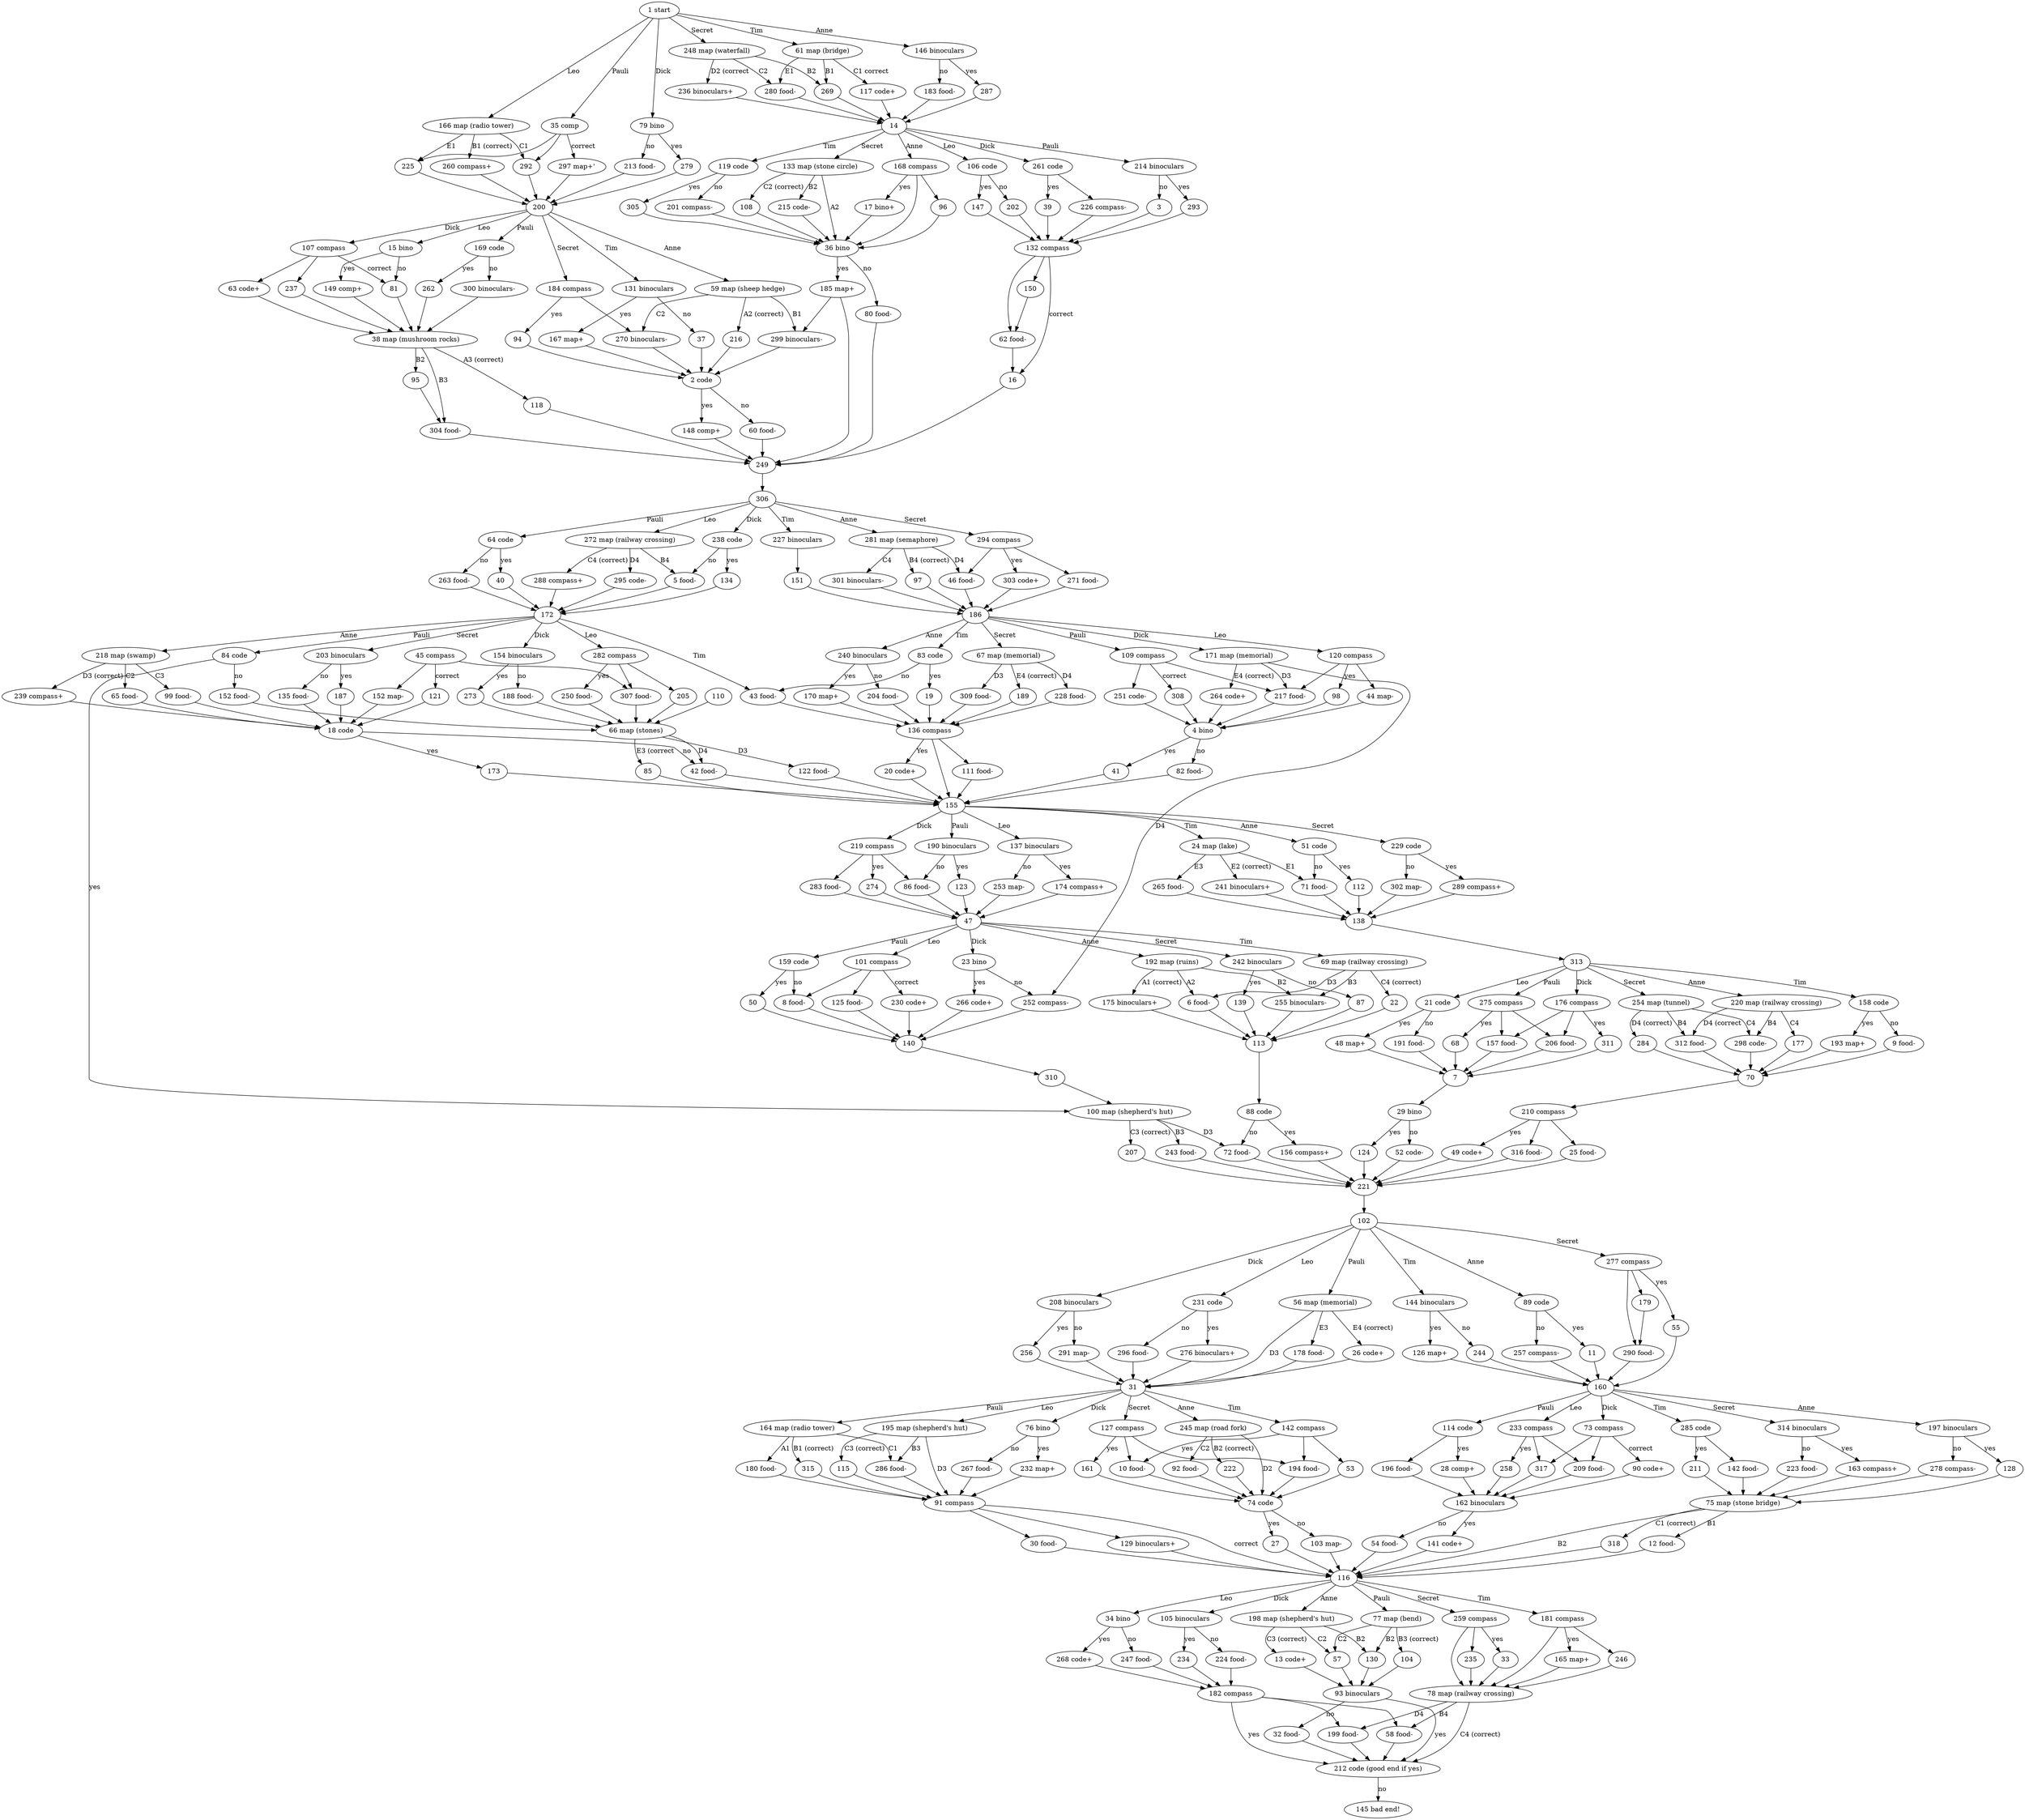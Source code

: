 digraph ghosttrain {
    1 [label="1 start"]
    1 -> 166 [label="Leo"]
    1 -> 79 [label="Dick"]
    1 -> 35 [label="Pauli"]
    1 -> 146 [label="Anne"]
    1 -> 61 [label="Tim"]
    1 -> 248 [label="Secret"]

    2 [label="2 code"]
    2 -> 148 [label="yes"]
    2 -> 60 [label="no"]

    3 -> 132

    4 [label="4 bino"]
    4 -> 41 [label="yes"]
    4 -> 82 [label="no"]

    5 [label="5 food-"]
    5 -> 172

    6 [label="6 food-"]
    6 -> 113

    7 -> 29

    8 [label="8 food-"]
    8 -> 140

    9 [label="9 food-"]
    9 -> 70

    10 [label="10 food-"]
    10 -> 74

    11 -> 160

    12 [label="12 food-"]
    12 -> 116

    13 [label="13 code+"]
    13 -> 93

    14 -> 106 [label="Leo"]
    14 -> 261 [label="Dick"]
    14 -> 214 [label="Pauli"]
    14 -> 168 [label="Anne"]
    14 -> 119 [label="Tim"]
    14 -> 133 [label="Secret"]

    15 [label="15 bino"]
    15 -> 149 [label="yes"]
    15 -> 81 [label="no"]

    16 -> 249

    17 [label="17 bino+"]
    17 -> 36

    18 [label="18 code"]
    18 -> 173 [label="yes"]
    18 -> 42 [label="no"]

    19 -> 136

    20 [label="20 code+"]
    20 -> 155

    21 [label="21 code"]
    21 -> 48 [label="yes"]
    21 -> 191 [label="no"]

    22 -> 113

    23 [label="23 bino"]
    23 -> 266 [label="yes"]
    23 -> 252 [label="no"]

    24 [label="24 map (lake)"]
    24 -> 241 [label="E2 (correct)"]
    24 -> 265 [label="E3"]
    24 -> 71 [label="E1"]

    25 [label="25 food-"]
    25 -> 221

    26 [label="26 code+"]
    26 -> 31

    27 -> 116 # First duplicate

    28 [label="28 comp+"]
    28 -> 162

    29 [label="29 bino"]
    29 -> 124 [label="yes"]
    29 -> 52 [label="no"]

    30 [label="30 food-"]
    30 -> 116

    31 -> 195 [label="Leo"]
    31 -> 76 [label="Dick"]
    31 -> 164 [label="Pauli"]
    31 -> 245 [label="Anne"]
    31 -> 143 [label="Tim"]
    31 -> 127 [label="Secret"]

    32 [label="32 food-"]
    32 -> 212

    33 -> 78

    34 [label="34 bino"]
    34 -> 268 [label="yes"]
    34 -> 247 [label="no"]

    35 [label="35 comp"]
    35 -> 297 [label="correct"]
    35 -> 225
    35 -> 292

    36 [label="36 bino"]
    36 -> 185 [label="yes"]
    36 -> 80 [label="no"]

    37 -> 2

    38 [label="38 map (mushroom rocks)"]
    38 -> 118 [label="A3 (correct)"]
    38 -> 95 [label="B2"]
    38 -> 304 [label="B3"]

    39 -> 132

    40 -> 172

    41 -> 155

    42 [label="42 food-"]
    42 -> 155

    43 [label="43 food-"]
    43 -> 136

    44 [label="44 map-"]
    44 -> 4

    45 [label="45 compass"]
    45 -> 121 [label="correct"]
    45 -> 153
    45 -> 307

    46 [label="46 food-"]
    46 -> 186

    47 -> 101 [label="Leo"]
    47 -> 23 [label="Dick"]
    47 -> 159 [label="Pauli"]
    47 -> 192 [label="Anne"]
    47 -> 69 [label="Tim"]
    47 -> 242 [label="Secret"]

    48 [label="48 map+"]
    48 -> 7

    49 [label="49 code+"]
    49 -> 221

    50 -> 140

    51 [label="51 code"]
    51 -> 112 [label="yes"]
    51 -> 71 [label="no"]

    52 [label="52 code-"]
    52 -> 221

    53 -> 74

    54 [label="54 food-"]
    54 -> 116

    55 -> 160

    56 [label="56 map (memorial)"]
    56 -> 31 [label="D3"]
    56 -> 178 [label="E3"]
    56 -> 26 [label="E4 (correct)"]

    57 -> 93

    58 [label="58 food-"]
    58 -> 212

    59 [label="59 map (sheep hedge)"]
    59 -> 270 [label="C2"]
    59 -> 216 [label="A2 (correct)"]
    59 -> 299 [label="B1"]

    60 [label="60 food-"]
    60 -> 249

    61 [label="61 map (bridge)"]
    61 -> 280 [label="E1"]
    61 -> 269 [label="B1"]
    61 -> 117 [label="C1 correct"]

    62 [label="62 food-"]
    62 -> 16

    63 [label="63 code+"]
    63 -> 38

    64 [label="64 code"]
    64 -> 40 [label="yes"]
    64 -> 263 [label="no"]

    65 [label="65 food-"]
    65 -> 18

    66 [label="66 map (stones)"]
    66 -> 42 [label="D4"]
    66 -> 122 [label="D3"]
    66 -> 85 [label="E3 (correct"]

    67 [label="67 map (memorial)"]
    67 -> 309 [label="D3"]
    67 -> 189 [label="E4 (correct)"]
    67 -> 228 [label="D4"]

    68 -> 7

    69 [label="69 map (railway crossing)"]
    69 -> 22 [label="C4 (correct)"]
    69 -> 6 [label="D3"]
    69 -> 255 [label="B3"]

    70 -> 210

    71 [label="71 food-"]
    71 -> 138

    72 [label="72 food-"]
    72 -> 221

    73 [label="73 compass"]
    73 -> 90 [label="correct"]
    73 -> 317
    73 -> 209

    74 [label="74 code"]
    74 -> 27 [label="yes"]
    74 -> 103 [label="no"]

    75 [label="75 map (stone bridge)"]
    75 -> 12 [label="B1"]
    75 -> 318 [label="C1 (correct)"]
    75 -> 116 [label="B2"]

    76 [label="76 bino"]
    76 -> 232 [label="yes"]
    76 -> 267 [label="no"]

    77 [label="77 map (bend)"]
    77 -> 130 [label="B2"]
    77 -> 104 [label="B3 (correct)"]
    77 -> 57 [label="C2"]

    78 [label="78 map (railway crossing)"]
    78 -> 58 [label="B4"]
    78 -> 199 [label="D4"]
    78 -> 212 [label="C4 (correct)"]

    79 [label="79 bino"]
    79 -> 279 [label="yes"]
    79 -> 213 [label="no"]

    80 [label="80 food-"]
    80 -> 249

    81 -> 38

    82 [label="82 food-"]
    82 -> 155

    83 [label="83 code"]
    83 -> 19 [label="yes"]
    83 -> 43 [label="no"]

    84 [label="84 code"]
    84 -> 100 [label="yes"]
    84 -> 152 [label="no"]

    85 -> 155

    86 [label="86 food-"]
    86 -> 47

    88 [label="87 food-"]
    87 -> 113

    88 [label="88 code"]
    88 -> 156 [label="yes"]
    88 -> 72 [label="no"]

    89 [label="89 code"]
    89 -> 11 [label="yes"]
    89 -> 257 [label="no"]

    90 [label="90 code+"]
    90 -> 162

    91 [label="91 compass"]
    91 -> 116 [label="correct"]
    91 -> 30
    91 -> 129

    92 [label="92 food-"]
    92 -> 74

    93 [label="93 binoculars"]
    93 -> 212 [label="yes"]
    93 -> 32 [label="no"]

    94 -> 2

    95 -> 304

    96 -> 36

    97 -> 186

    98 -> 4

    99 [label="99 food-"]
    99 -> 18

    100 [label="100 map (shepherd's hut)"]
    100 -> 72 [label="D3"]
    100 -> 243 [label="B3"]
    100 -> 207 [label="C3 (correct)"]

    101 [label="101 compass"]
    101 -> 230 [label="correct"]
    101 -> 125
    101 -> 8

    102 -> 231 [label="Leo"]
    102 -> 208 [label="Dick"]
    102 -> 56 [label="Pauli"]
    102 -> 89 [label="Anne"]
    102 -> 144 [label="Tim"]
    102 -> 277 [label="Secret"]

    103 [label="103 map-"]
    103 -> 116

    104 -> 93

    105 [label="105 binoculars"]
    105 -> 234 [label="yes"]
    105 -> 224 [label="no"]

    106 [label="106 code"]
    106 -> 147 [label="yes"]
    106 -> 202 [label="no"]

    107 [label="107 compass"]
    107 -> 81 [label="correct"]
    107 -> 237
    107 -> 63

    108 -> 36

    109 [label="109 compass"]
    109 -> 308 [label="correct"]
    109 -> 217
    109 -> 251

    110 -> 66

    111 [label="111 food-"]
    111 -> 155

    112 -> 138

    113 -> 88

    114 [label="114 code"]
    114 -> 28 [label="yes"]
    114 -> 196

    115 -> 91

    116 -> 34 [label="Leo"]
    116 -> 105 [label="Dick"]
    116 -> 77 [label="Pauli"]
    116 -> 198 [label="Anne"]
    116 -> 181 [label="Tim"]
    116 -> 259 [label="Secret"]

    117 [label="117 code+"]
    117 -> 14

    118 -> 249

    119 [label="119 code"]
    119 -> 305 [label="yes"]
    119 -> 201 [label="no"]

    120 [label="120 compass"]
    120 -> 98 [label="yes"]
    120 -> 44
    120 -> 217

    121 -> 18

    122 [label="122 food-"]
    122 -> 155

    123 -> 47

    124 -> 221

    125 [label="125 food-"]
    125 -> 140

    126 [label="126 map+"]
    126 -> 160

    127 [label="127 compass"]
    127 -> 161 [label="yes"]
    127 -> 10
    127 -> 194

    128 -> 75

    129 [label="129 binoculars+"]
    129 -> 116

    130 -> 93

    131 [label="131 binoculars"]
    131 -> 167 [label="yes"]
    131 -> 37 [label="no"]

    132 [label="132 compass"]
    132 -> 16 [label="correct"]
    132 -> 62
    132 -> 150

    133 [label="133 map (stone circle)"]
    133 -> 36 [label="A2"]
    133 -> 215 [label="B2"]
    133 -> 108 [label="C2 (correct)"]

    134 -> 172

    135 [label="135 food-"]
    135 -> 18

    136 [label="136 compass"]
    136 -> 20 [label="Yes"] # Unclear
    136 -> 155
    136 -> 111

    137 [label="137 binoculars"]
    137 -> 174 [label="yes"]
    137 -> 253 [label="no"]

    138 -> 313

    139 -> 113

    140 -> 310

    141 [label="141 code+"]
    141 -> 116

    142 [label="142 food-"]
    142 -> 75

    143 [label="142 compass"]
    143 -> 10 [label="yes"]
    143 -> 53
    143 -> 194

    144 [label="144 binoculars"]
    144 -> 126 [label="yes"]
    144 -> 244 [label="no"]

    145 [label="145 bad end!"]

    146 [label="146 binoculars"]
    146 -> 287 [label="yes"]
    146 -> 183 [label="no"]

    147 -> 132

    148 [label="148 comp+"]
    148 -> 249

    149 [label="149 comp+"]
    149 -> 38

    150 -> 62

    151 -> 186

    152 [label="152 food-"]
    152 -> 66

    153 [label="152 map-"]
    153 -> 18

    154 [label="154 binoculars"]
    154 -> 273 [label="yes"]
    154 -> 188 [label="no"]

    155 -> 137 [label="Leo"]
    155 -> 219 [label="Dick"]
    155 -> 190 [label="Pauli"]
    155 -> 51 [label="Anne"]
    155 -> 24 [label="Tim"]
    155 -> 229 [label="Secret"]

    156 [label="156 compass+"]
    156 -> 221

    157 [label="157 food-"]
    157 -> 7

    158 [label="158 code"]
    158 -> 193 [label="yes"]
    158 -> 9 [label="no"]

    159 [label="159 code"]
    159 -> 50 [label="yes"]
    159 -> 8 [label="no"]

    160 -> 233 [label="Leo"]
    160 -> 73 [label="Dick"]
    160 -> 114 [label="Pauli"]
    160 -> 197 [label="Anne"]
    160 -> 285 [label="Tim"]
    160 -> 314 [label="Secret"]

    161 -> 74

    162 [label="162 binoculars"]
    162 -> 141 [label="yes"]
    162 -> 54 [label="no"]

    163 [label="163 compass+"]
    163 -> 75

    164 [label="164 map (radio tower)"]
    164 -> 180 [label="A1"]
    164 -> 315 [label="B1 (correct)"]
    164 -> 286 [label="C1"]

    165 [label="165 map+"]
    165 -> 78

    166 [label="166 map (radio tower)"]
    166 -> 260 [label="B1 (correct)"] # Note, different than at 164
    166 -> 292 [label="C1"]
    166 -> 225 [label="E1"]

    167 [label="167 map+"]
    167 -> 2

    168 [label="168 compass"]
    168 -> 17 [label="yes"]
    168 -> 96
    168 -> 36

    169 [label="169 code"]
    169 -> 262 [label="yes"]
    169 -> 300 [label="no"]

    170 [label="170 map+"]
    170 -> 136

    171 [label="171 map (memorial)"]
    171 -> 264 [label="E4 (correct)"]
    171 -> 252 [label="D4"]
    171 -> 217 [label="D3"]

    172 -> 282 [label="Leo"]
    172 -> 154 [label="Dick"]
    172 -> 84 [label="Pauli"]
    172 -> 218 [label="Anne"]
    172 -> 43 [label="Tim"]
    172 -> 203 [label="Secret"]

    173 -> 155

    174 [label="174 compass+"]
    174 -> 47

    175 [label="175 binoculars+"]
    175 -> 113

    176 [label="176 compass"]
    176 -> 311 [label="yes"]
    176 -> 157
    176 -> 206

    177 -> 70

    178 [label="178 food-"]
    178 -> 31

    179 -> 290

    180 [label="180 food-"]
    180 -> 91

    181 [label="181 compass"]
    181 -> 165 [label="yes"]
    181 -> 78
    181 -> 246

    182 [label="182 compass"]
    182 -> 212 [label="yes"]
    182 -> 199
    182 -> 58

    183 [label="183 food-"]
    183 -> 14

    184 [label="184 compass"]
    184 -> 94 [label="yes"]
    184 -> 270
    185 -> 299

    185 [label="185 map+"]
    185 -> 249

    186 -> 120 [label="Leo"]
    186 -> 171 [label="Dick"]
    186 -> 109 [label="Pauli"]
    186 -> 240 [label="Anne"]
    186 -> 83 [label="Tim"]
    186 -> 67 [label="Secret"]

    187 -> 18

    188 [label="188 food-"]
    188 -> 66

    189 -> 136

    190 [label="190 binoculars"]
    190 -> 123 [label="yes"]
    190 -> 86 [label="no"]

    191 [label="191 food-"]
    191 -> 7

    192 [label="192 map (ruins)"]
    192 -> 175 [label="A1 (correct)"]
    192 -> 6 [label="A2"]
    192 -> 255 [label="B2"]

    193 [label="193 map+"]
    193 -> 70

    194 [label="194 food-"]
    194 -> 74

    195 [label="195 map (shepherd's hut)"]
    195 -> 286 [label="B3"]
    195 -> 91 [label="D3"]
    195 -> 115 [label="C3 (correct)"]

    196 [label="196 food-"]
    196 -> 162

    197 [label="197 binoculars"]
    197 -> 128 [label="yes"]
    197 -> 278 [label="no"]

    198 [label="198 map (shepherd's hut)"]
    198 -> 130 [label="B2"]
    198 -> 57 [label="C2"]
    198 -> 13 [label="C3 (correct)"]

    199 [label="199 food-"]
    199 -> 212

    200 -> 15 [label="Leo"]
    200 -> 107 [label="Dick"]
    200 -> 169 [label="Pauli"]
    200 -> 59 [label="Anne"]
    200 -> 131 [label="Tim"]
    200 -> 184 [label="Secret"]

    201 [label="201 compass-"]
    201 -> 36

    202 -> 132

    203 [label="203 binoculars"]
    203 -> 187 [label="yes"]
    203 -> 135 [label="no"]

    204 [label="204 food-"]
    204 -> 136

    205 -> 66

    206 [label="206 food-"]
    206 -> 7

    207 -> 221

    208 [label="208 binoculars"]
    208 -> 256 [label="yes"]
    208 -> 291 [label="no"]

    209 [label="209 food-"]
    209 -> 162

    210 [label="210 compass"]
    210 -> 49 [label="yes"]
    210 -> 25
    210 -> 316

    211 -> 75

    212 [label="212 code (good end if yes)"]
    212 -> 145 [label="no"]

    213 [label="213 food-"]
    213 -> 200

    214 [label="214 binoculars"]
    214 -> 293 [label="yes"]
    214 -> 3 [label="no"]

    215 [label="215 code-"]
    215 -> 36

    216 -> 2

    217 [label="217 food-"]
    217 -> 4

    218 [label="218 map (swamp)"]
    218 -> 65 [label="C2"]
    218 -> 239 [label="D3 (correct)"]
    218 -> 99 [label="C3"]

    219 [label="219 compass"]
    219 -> 274 [label="yes"]
    219 -> 86
    219 -> 283

    220 [label="220 map (railway crossing)"]
    220 -> 298 [label="B4"]
    220 -> 177 [label="C4"]
    220 -> 312 [label="D4 (correct"]

    221 -> 102

    222 -> 74

    223 [label="223 food-"]
    223 -> 75

    224 [label="224 food-"]
    224 -> 182

    225 -> 200

    226 [label="226 compass-"]
    226 -> 132

    227 [label="227 binoculars"]
    227 -> 151

    228 [label="228 food-"]
    228 -> 136

    229 [label="229 code"]
    229 -> 289 [label="yes"]
    229 -> 302 [label="no"]

    230 [label="230 code+"]
    230 -> 140

    231 [label="231 code"]
    231 -> 276 [label="yes"]
    231 -> 296 [label="no"]

    232 [label="232 map+"]
    232 -> 91

    233 [label="233 compass"]
    233 -> 258 [label="yes"]
    233 -> 209
    233 -> 317

    234 -> 182

    235 -> 78

    236 [label="236 binoculars+"]
    236 -> 14

    237 -> 38

    238 [label="238 code"]
    238 -> 134 [label="yes"]
    238 -> 5 [label="no"]

    239 [label="239 compass+"]
    239 -> 18

    240 [label="240 binoculars"]
    240 -> 170 [label="yes"]
    240 -> 204 [label="no"]

    241 [label="241 binoculars+"]
    241 -> 138

    242 [label="242 binoculars"]
    242 -> 139 [label="yes"]
    242 -> 87 [label="no"]

    243 [label="243 food-"]
    243 -> 221

    244 -> 160

    245 [label="245 map (road fork)"]
    245 -> 222 [label="B2 (correct)"]
    245 -> 92 [label="C2"]
    245 -> 74 [label="D2"]

    246 -> 78

    247 [label="247 food-"]
    247 -> 182

    248 [label="248 map (waterfall)"]
    248 -> 236 [label="D2 (correct"]
    248 -> 280 [label="C2"]
    248 -> 269 [label="B2"]

    249 -> 306

    250 [label="250 food-"]
    250 -> 66

    251 [label="251 code-"]
    251 -> 4

    252 [label="252 compass-"]
    252 -> 140

    253 [label="253 map-"]
    253 -> 47

    254 [label="254 map (tunnel)"]
    254 -> 312 [label="B4"]
    254 -> 298 [label="C4"]
    254 -> 284 [label="D4 (correct)"]

    255 [label="255 binoculars-"]
    255 -> 113

    256 -> 31

    257 [label="257 compass-"]
    257 -> 160

    258 -> 162

    259 [label="259 compass"]
    259 -> 33 [label="yes"]
    259 -> 78
    259 -> 235

    260 [label="260 compass+"]
    260 -> 200

    261 [label="261 code"]
    261 -> 39 [label="yes"]
    261 -> 226

    262 -> 38

    263 [label="263 food-"]
    263 -> 172

    264 [label="264 code+"]
    264 -> 4

    265 [label="265 food-"]
    265 -> 138

    266 [label="266 code+"]
    266 -> 140

    267 [label="267 food-"]
    267 -> 91

    268 [label="268 code+"]
    268 -> 182

    269 -> 14

    270 [label="270 binoculars-"]
    270 -> 2

    271 [label="271 food-"]
    271 -> 186

    272 [label="272 map (railway crossing)"]
    272 -> 288 [label="C4 (correct)"]
    272 -> 295 [label="D4"]
    272 -> 5 [label="B4"]

    273 -> 66

    274 -> 47

    275 [label="275 compass"]
    275 -> 68 [label="yes"]
    275 -> 206
    275 -> 157

    276 [label="276 binoculars+"]
    276 -> 31

    277 [label="277 compass"]
    277 -> 55 [label="yes"]
    277 -> 290
    277 -> 179

    278 [label="278 compass-"]
    278 -> 75

    279 -> 200

    280 [label="280 food-"]
    280 -> 14

    281 [label="281 map (semaphore)"]
    281 -> 46 [label="D4"]
    281 -> 97 [label="B4 (correct)"]
    281 -> 301 [label="C4"]

    282 [label="282 compass"]
    282 -> 250 [label="yes"]
    282 -> 307
    282 -> 205

    283 [label="283 food-"]
    283 -> 47

    284 -> 70

    285 [label="285 code"]
    285 -> 211 [label="yes"]
    285 -> 142

    286 [label="286 food-"]
    286 -> 91

    287 -> 14

    288 [label="288 compass+"]
    288 -> 172

    289 [label="289 compass+"]
    289 -> 138

    290 [label="290 food-"]
    290 -> 160

    291 [label="291 map-"]
    291 -> 31

    292 -> 200

    293 -> 132

    294 [label="294 compass"]
    294 -> 303 [label="yes"]
    294 -> 46
    294 -> 271

    295 [label="295 code-"]
    295 -> 172

    296 [label="296 food-"]
    296 -> 31

    297 [label="297 map+'"]
    297 -> 200

    298 [label="298 code-"]
    298 -> 70

    299 [label="299 binoculars-"]
    299 -> 2

    300 [label="300 binoculars-"]
    300 -> 38

    301 [label="301 binoculars-"]
    301 -> 186

    302 [label="302 map-"]
    302 -> 138

    303 [label="303 code+"]
    303 -> 186

    304 [label="304 food-"]
    304 -> 249

    305 -> 36

    306 -> 272 [label="Leo"]
    306 -> 238 [label="Dick"]
    306 -> 64 [label="Pauli"]
    306 -> 281 [label="Anne"]
    306 -> 227 [label="Tim"]
    306 -> 294 [label="Secret"]

    307 [label="307 food-"]
    307 -> 66

    308 -> 4

    309 [label="309 food-"]
    309 -> 136

    310 -> 100

    311 -> 7

    312 [label="312 food-"]
    312 -> 70

    313 -> 21 [label="Leo"]
    313 -> 176 [label="Dick"]
    313 -> 275 [label="Pauli"]
    313 -> 220 [label="Anne"]
    313 -> 158 [label="Tim"]
    313 -> 254 [label="Secret"]

    314 [label="314 binoculars"]
    314 -> 163 [label="yes"]
    314 -> 223 [label="no"]

    315 -> 91

    316 [label="316 food-"]
    316 -> 221

    317 -> 162

    318 -> 116
}
